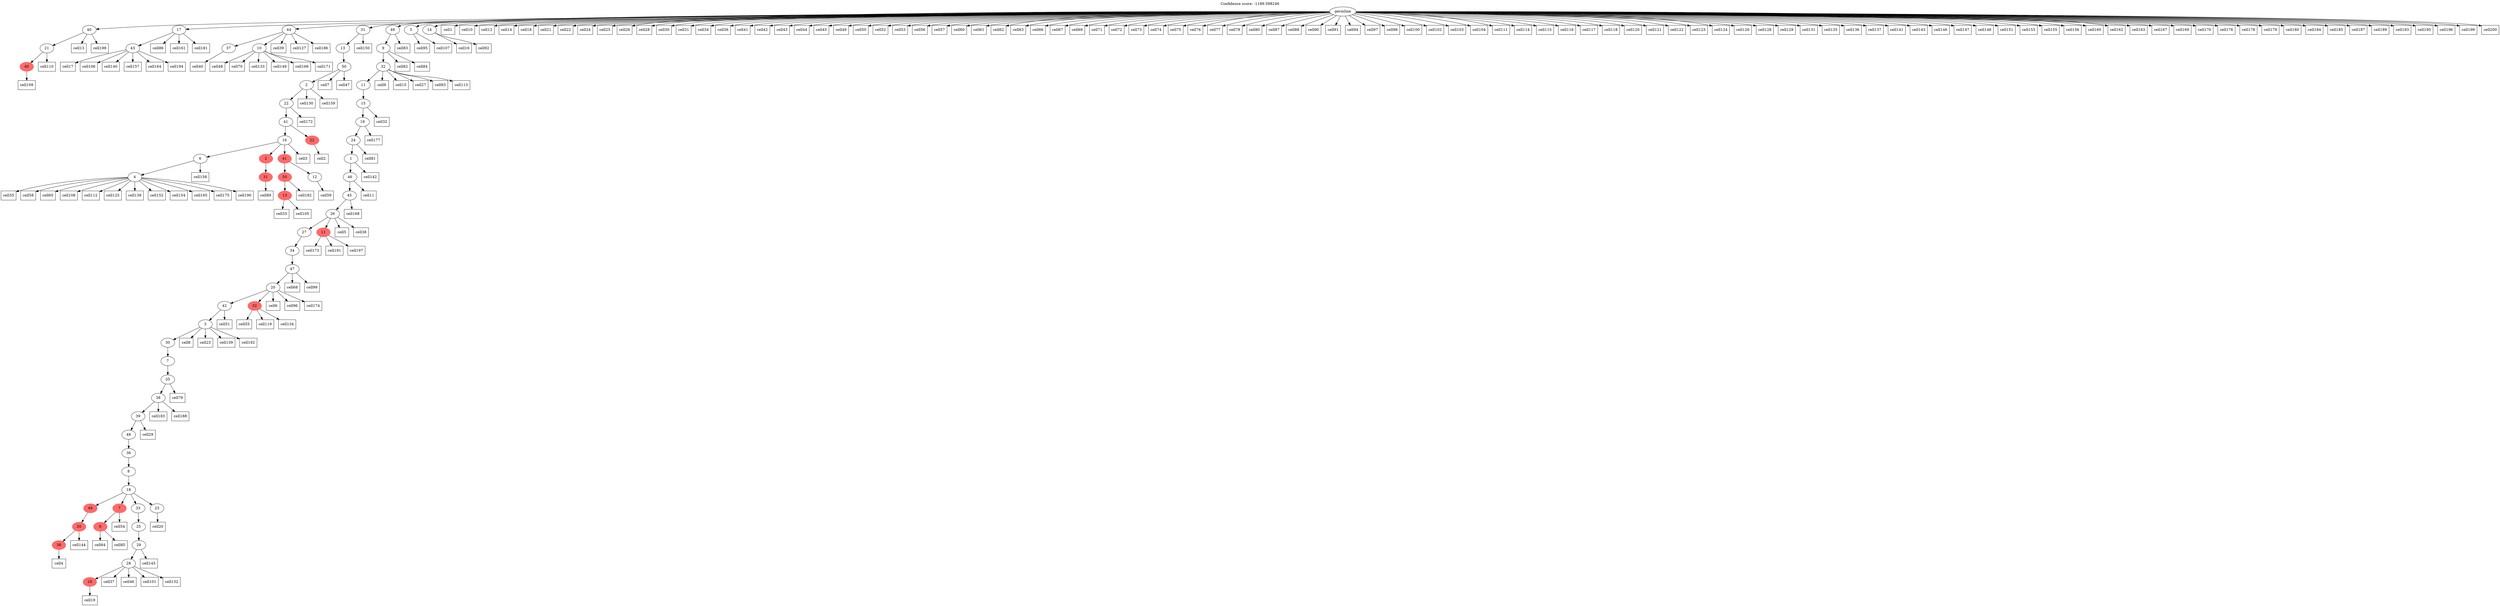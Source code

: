 digraph g {
	"64" -> "65";
	"65" [color=indianred1, style=filled, label="40"];
	"63" -> "64";
	"64" [label="21"];
	"59" -> "60";
	"60" [label="43"];
	"56" -> "57";
	"57" [label="37"];
	"56" -> "58";
	"58" [label="10"];
	"53" -> "54";
	"54" [label="4"];
	"51" -> "52";
	"52" [color=indianred1, style=filled, label="31"];
	"49" -> "50";
	"50" [color=indianred1, style=filled, label="13"];
	"47" -> "48";
	"48" [label="12"];
	"47" -> "49";
	"49" [color=indianred1, style=filled, label="50"];
	"46" -> "47";
	"47" [color=indianred1, style=filled, label="41"];
	"46" -> "51";
	"51" [color=indianred1, style=filled, label="2"];
	"46" -> "53";
	"53" [label="6"];
	"45" -> "46";
	"46" [label="16"];
	"45" -> "55";
	"55" [color=indianred1, style=filled, label="22"];
	"44" -> "45";
	"45" [label="41"];
	"43" -> "44";
	"44" [label="22"];
	"42" -> "43";
	"43" [label="2"];
	"41" -> "42";
	"42" [label="50"];
	"40" -> "41";
	"41" [label="13"];
	"36" -> "37";
	"37" [color=indianred1, style=filled, label="38"];
	"35" -> "36";
	"36" [color=indianred1, style=filled, label="20"];
	"33" -> "34";
	"34" [color=indianred1, style=filled, label="9"];
	"31" -> "32";
	"32" [color=indianred1, style=filled, label="18"];
	"30" -> "31";
	"31" [label="28"];
	"29" -> "30";
	"30" [label="29"];
	"28" -> "29";
	"29" [label="25"];
	"27" -> "28";
	"28" [label="33"];
	"27" -> "33";
	"33" [color=indianred1, style=filled, label="7"];
	"27" -> "35";
	"35" [color=indianred1, style=filled, label="49"];
	"27" -> "38";
	"38" [label="23"];
	"26" -> "27";
	"27" [label="18"];
	"25" -> "26";
	"26" [label="8"];
	"24" -> "25";
	"25" [label="36"];
	"23" -> "24";
	"24" [label="48"];
	"22" -> "23";
	"23" [label="39"];
	"21" -> "22";
	"22" [label="38"];
	"20" -> "21";
	"21" [label="35"];
	"19" -> "20";
	"20" [label="7"];
	"18" -> "19";
	"19" [label="30"];
	"17" -> "18";
	"18" [label="3"];
	"15" -> "16";
	"16" [color=indianred1, style=filled, label="32"];
	"15" -> "17";
	"17" [label="42"];
	"14" -> "15";
	"15" [label="20"];
	"13" -> "14";
	"14" [label="47"];
	"12" -> "13";
	"13" [label="34"];
	"11" -> "12";
	"12" [label="27"];
	"11" -> "39";
	"39" [color=indianred1, style=filled, label="11"];
	"10" -> "11";
	"11" [label="26"];
	"9" -> "10";
	"10" [label="45"];
	"8" -> "9";
	"9" [label="46"];
	"7" -> "8";
	"8" [label="1"];
	"6" -> "7";
	"7" [label="24"];
	"5" -> "6";
	"6" [label="19"];
	"4" -> "5";
	"5" [label="15"];
	"3" -> "4";
	"4" [label="11"];
	"2" -> "3";
	"3" [label="32"];
	"1" -> "2";
	"2" [label="9"];
	"0" -> "1";
	"1" [label="49"];
	"0" -> "40";
	"40" [label="31"];
	"0" -> "56";
	"56" [label="44"];
	"0" -> "59";
	"59" [label="17"];
	"0" -> "61";
	"61" [label="5"];
	"0" -> "62";
	"62" [label="14"];
	"0" -> "63";
	"63" [label="40"];
	"0" [label="germline"];
	"0" -> "cell1";
	"cell1" [shape=box];
	"55" -> "cell2";
	"cell2" [shape=box];
	"46" -> "cell3";
	"cell3" [shape=box];
	"37" -> "cell4";
	"cell4" [shape=box];
	"11" -> "cell5";
	"cell5" [shape=box];
	"15" -> "cell6";
	"cell6" [shape=box];
	"42" -> "cell7";
	"cell7" [shape=box];
	"18" -> "cell8";
	"cell8" [shape=box];
	"3" -> "cell9";
	"cell9" [shape=box];
	"0" -> "cell10";
	"cell10" [shape=box];
	"9" -> "cell11";
	"cell11" [shape=box];
	"0" -> "cell12";
	"cell12" [shape=box];
	"63" -> "cell13";
	"cell13" [shape=box];
	"0" -> "cell14";
	"cell14" [shape=box];
	"3" -> "cell15";
	"cell15" [shape=box];
	"62" -> "cell16";
	"cell16" [shape=box];
	"60" -> "cell17";
	"cell17" [shape=box];
	"0" -> "cell18";
	"cell18" [shape=box];
	"32" -> "cell19";
	"cell19" [shape=box];
	"38" -> "cell20";
	"cell20" [shape=box];
	"0" -> "cell21";
	"cell21" [shape=box];
	"0" -> "cell22";
	"cell22" [shape=box];
	"18" -> "cell23";
	"cell23" [shape=box];
	"0" -> "cell24";
	"cell24" [shape=box];
	"0" -> "cell25";
	"cell25" [shape=box];
	"0" -> "cell26";
	"cell26" [shape=box];
	"3" -> "cell27";
	"cell27" [shape=box];
	"0" -> "cell28";
	"cell28" [shape=box];
	"23" -> "cell29";
	"cell29" [shape=box];
	"0" -> "cell30";
	"cell30" [shape=box];
	"0" -> "cell31";
	"cell31" [shape=box];
	"5" -> "cell32";
	"cell32" [shape=box];
	"50" -> "cell33";
	"cell33" [shape=box];
	"0" -> "cell34";
	"cell34" [shape=box];
	"54" -> "cell35";
	"cell35" [shape=box];
	"0" -> "cell36";
	"cell36" [shape=box];
	"31" -> "cell37";
	"cell37" [shape=box];
	"11" -> "cell38";
	"cell38" [shape=box];
	"56" -> "cell39";
	"cell39" [shape=box];
	"57" -> "cell40";
	"cell40" [shape=box];
	"0" -> "cell41";
	"cell41" [shape=box];
	"0" -> "cell42";
	"cell42" [shape=box];
	"0" -> "cell43";
	"cell43" [shape=box];
	"0" -> "cell44";
	"cell44" [shape=box];
	"0" -> "cell45";
	"cell45" [shape=box];
	"31" -> "cell46";
	"cell46" [shape=box];
	"42" -> "cell47";
	"cell47" [shape=box];
	"58" -> "cell48";
	"cell48" [shape=box];
	"0" -> "cell49";
	"cell49" [shape=box];
	"0" -> "cell50";
	"cell50" [shape=box];
	"17" -> "cell51";
	"cell51" [shape=box];
	"0" -> "cell52";
	"cell52" [shape=box];
	"0" -> "cell53";
	"cell53" [shape=box];
	"33" -> "cell54";
	"cell54" [shape=box];
	"16" -> "cell55";
	"cell55" [shape=box];
	"0" -> "cell56";
	"cell56" [shape=box];
	"0" -> "cell57";
	"cell57" [shape=box];
	"54" -> "cell58";
	"cell58" [shape=box];
	"48" -> "cell59";
	"cell59" [shape=box];
	"0" -> "cell60";
	"cell60" [shape=box];
	"0" -> "cell61";
	"cell61" [shape=box];
	"0" -> "cell62";
	"cell62" [shape=box];
	"0" -> "cell63";
	"cell63" [shape=box];
	"34" -> "cell64";
	"cell64" [shape=box];
	"54" -> "cell65";
	"cell65" [shape=box];
	"0" -> "cell66";
	"cell66" [shape=box];
	"0" -> "cell67";
	"cell67" [shape=box];
	"14" -> "cell68";
	"cell68" [shape=box];
	"0" -> "cell69";
	"cell69" [shape=box];
	"58" -> "cell70";
	"cell70" [shape=box];
	"0" -> "cell71";
	"cell71" [shape=box];
	"0" -> "cell72";
	"cell72" [shape=box];
	"0" -> "cell73";
	"cell73" [shape=box];
	"0" -> "cell74";
	"cell74" [shape=box];
	"0" -> "cell75";
	"cell75" [shape=box];
	"0" -> "cell76";
	"cell76" [shape=box];
	"0" -> "cell77";
	"cell77" [shape=box];
	"0" -> "cell78";
	"cell78" [shape=box];
	"21" -> "cell79";
	"cell79" [shape=box];
	"0" -> "cell80";
	"cell80" [shape=box];
	"7" -> "cell81";
	"cell81" [shape=box];
	"2" -> "cell82";
	"cell82" [shape=box];
	"1" -> "cell83";
	"cell83" [shape=box];
	"2" -> "cell84";
	"cell84" [shape=box];
	"34" -> "cell85";
	"cell85" [shape=box];
	"59" -> "cell86";
	"cell86" [shape=box];
	"0" -> "cell87";
	"cell87" [shape=box];
	"0" -> "cell88";
	"cell88" [shape=box];
	"52" -> "cell89";
	"cell89" [shape=box];
	"0" -> "cell90";
	"cell90" [shape=box];
	"0" -> "cell91";
	"cell91" [shape=box];
	"62" -> "cell92";
	"cell92" [shape=box];
	"3" -> "cell93";
	"cell93" [shape=box];
	"0" -> "cell94";
	"cell94" [shape=box];
	"61" -> "cell95";
	"cell95" [shape=box];
	"15" -> "cell96";
	"cell96" [shape=box];
	"0" -> "cell97";
	"cell97" [shape=box];
	"0" -> "cell98";
	"cell98" [shape=box];
	"14" -> "cell99";
	"cell99" [shape=box];
	"0" -> "cell100";
	"cell100" [shape=box];
	"31" -> "cell101";
	"cell101" [shape=box];
	"0" -> "cell102";
	"cell102" [shape=box];
	"0" -> "cell103";
	"cell103" [shape=box];
	"0" -> "cell104";
	"cell104" [shape=box];
	"50" -> "cell105";
	"cell105" [shape=box];
	"60" -> "cell106";
	"cell106" [shape=box];
	"61" -> "cell107";
	"cell107" [shape=box];
	"54" -> "cell108";
	"cell108" [shape=box];
	"65" -> "cell109";
	"cell109" [shape=box];
	"64" -> "cell110";
	"cell110" [shape=box];
	"0" -> "cell111";
	"cell111" [shape=box];
	"54" -> "cell112";
	"cell112" [shape=box];
	"3" -> "cell113";
	"cell113" [shape=box];
	"0" -> "cell114";
	"cell114" [shape=box];
	"0" -> "cell115";
	"cell115" [shape=box];
	"0" -> "cell116";
	"cell116" [shape=box];
	"0" -> "cell117";
	"cell117" [shape=box];
	"0" -> "cell118";
	"cell118" [shape=box];
	"16" -> "cell119";
	"cell119" [shape=box];
	"0" -> "cell120";
	"cell120" [shape=box];
	"0" -> "cell121";
	"cell121" [shape=box];
	"0" -> "cell122";
	"cell122" [shape=box];
	"0" -> "cell123";
	"cell123" [shape=box];
	"0" -> "cell124";
	"cell124" [shape=box];
	"54" -> "cell125";
	"cell125" [shape=box];
	"0" -> "cell126";
	"cell126" [shape=box];
	"56" -> "cell127";
	"cell127" [shape=box];
	"0" -> "cell128";
	"cell128" [shape=box];
	"0" -> "cell129";
	"cell129" [shape=box];
	"43" -> "cell130";
	"cell130" [shape=box];
	"0" -> "cell131";
	"cell131" [shape=box];
	"31" -> "cell132";
	"cell132" [shape=box];
	"58" -> "cell133";
	"cell133" [shape=box];
	"16" -> "cell134";
	"cell134" [shape=box];
	"0" -> "cell135";
	"cell135" [shape=box];
	"0" -> "cell136";
	"cell136" [shape=box];
	"0" -> "cell137";
	"cell137" [shape=box];
	"54" -> "cell138";
	"cell138" [shape=box];
	"18" -> "cell139";
	"cell139" [shape=box];
	"60" -> "cell140";
	"cell140" [shape=box];
	"0" -> "cell141";
	"cell141" [shape=box];
	"8" -> "cell142";
	"cell142" [shape=box];
	"0" -> "cell143";
	"cell143" [shape=box];
	"36" -> "cell144";
	"cell144" [shape=box];
	"30" -> "cell145";
	"cell145" [shape=box];
	"0" -> "cell146";
	"cell146" [shape=box];
	"0" -> "cell147";
	"cell147" [shape=box];
	"0" -> "cell148";
	"cell148" [shape=box];
	"58" -> "cell149";
	"cell149" [shape=box];
	"40" -> "cell150";
	"cell150" [shape=box];
	"0" -> "cell151";
	"cell151" [shape=box];
	"54" -> "cell152";
	"cell152" [shape=box];
	"0" -> "cell153";
	"cell153" [shape=box];
	"54" -> "cell154";
	"cell154" [shape=box];
	"0" -> "cell155";
	"cell155" [shape=box];
	"0" -> "cell156";
	"cell156" [shape=box];
	"60" -> "cell157";
	"cell157" [shape=box];
	"53" -> "cell158";
	"cell158" [shape=box];
	"43" -> "cell159";
	"cell159" [shape=box];
	"0" -> "cell160";
	"cell160" [shape=box];
	"59" -> "cell161";
	"cell161" [shape=box];
	"0" -> "cell162";
	"cell162" [shape=box];
	"0" -> "cell163";
	"cell163" [shape=box];
	"60" -> "cell164";
	"cell164" [shape=box];
	"54" -> "cell165";
	"cell165" [shape=box];
	"58" -> "cell166";
	"cell166" [shape=box];
	"0" -> "cell167";
	"cell167" [shape=box];
	"10" -> "cell168";
	"cell168" [shape=box];
	"0" -> "cell169";
	"cell169" [shape=box];
	"0" -> "cell170";
	"cell170" [shape=box];
	"58" -> "cell171";
	"cell171" [shape=box];
	"44" -> "cell172";
	"cell172" [shape=box];
	"39" -> "cell173";
	"cell173" [shape=box];
	"15" -> "cell174";
	"cell174" [shape=box];
	"54" -> "cell175";
	"cell175" [shape=box];
	"0" -> "cell176";
	"cell176" [shape=box];
	"6" -> "cell177";
	"cell177" [shape=box];
	"0" -> "cell178";
	"cell178" [shape=box];
	"0" -> "cell179";
	"cell179" [shape=box];
	"0" -> "cell180";
	"cell180" [shape=box];
	"59" -> "cell181";
	"cell181" [shape=box];
	"49" -> "cell182";
	"cell182" [shape=box];
	"22" -> "cell183";
	"cell183" [shape=box];
	"0" -> "cell184";
	"cell184" [shape=box];
	"0" -> "cell185";
	"cell185" [shape=box];
	"56" -> "cell186";
	"cell186" [shape=box];
	"0" -> "cell187";
	"cell187" [shape=box];
	"22" -> "cell188";
	"cell188" [shape=box];
	"0" -> "cell189";
	"cell189" [shape=box];
	"54" -> "cell190";
	"cell190" [shape=box];
	"39" -> "cell191";
	"cell191" [shape=box];
	"18" -> "cell192";
	"cell192" [shape=box];
	"0" -> "cell193";
	"cell193" [shape=box];
	"60" -> "cell194";
	"cell194" [shape=box];
	"0" -> "cell195";
	"cell195" [shape=box];
	"0" -> "cell196";
	"cell196" [shape=box];
	"39" -> "cell197";
	"cell197" [shape=box];
	"63" -> "cell198";
	"cell198" [shape=box];
	"0" -> "cell199";
	"cell199" [shape=box];
	"0" -> "cell200";
	"cell200" [shape=box];
	labelloc="t";
	label="Confidence score: -1189.598246";
}
